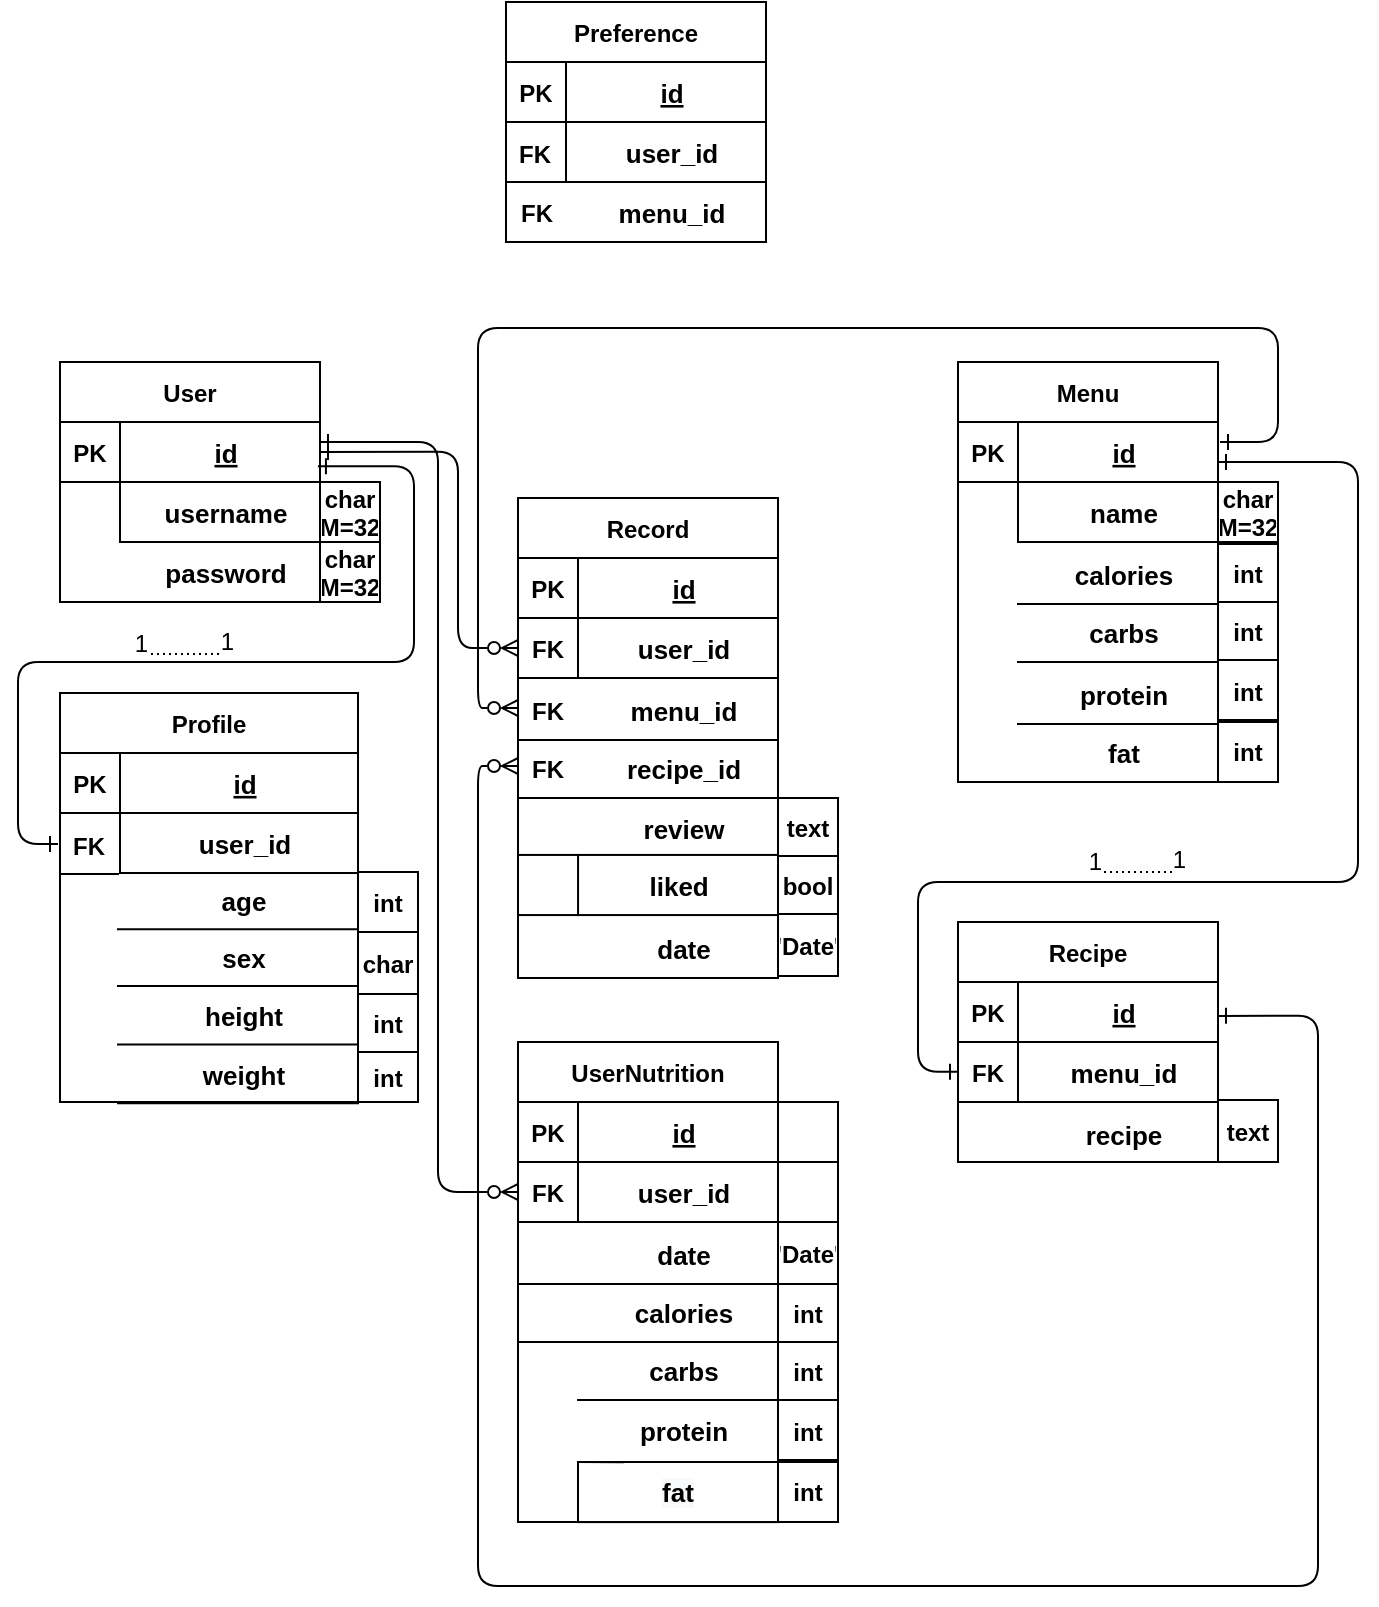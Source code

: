 <mxfile version="15.6.8" type="github">
  <diagram id="R2lEEEUBdFMjLlhIrx00" name="Page-1">
    <mxGraphModel dx="750" dy="1228" grid="1" gridSize="10" guides="1" tooltips="1" connect="1" arrows="1" fold="1" page="1" pageScale="1" pageWidth="827" pageHeight="583" math="0" shadow="0" extFonts="Permanent Marker^https://fonts.googleapis.com/css?family=Permanent+Marker">
      <root>
        <mxCell id="0" />
        <mxCell id="1" parent="0" />
        <mxCell id="eXolz-f-tqLtdmMCezY3-111" value="" style="group" parent="1" vertex="1" connectable="0">
          <mxGeometry x="510" y="29.94" width="130" height="210" as="geometry" />
        </mxCell>
        <mxCell id="eXolz-f-tqLtdmMCezY3-44" value="Menu" style="shape=table;startSize=30;container=1;collapsible=1;childLayout=tableLayout;fixedRows=1;rowLines=0;fontStyle=1;align=center;resizeLast=1;" parent="eXolz-f-tqLtdmMCezY3-111" vertex="1">
          <mxGeometry width="130" height="210" as="geometry" />
        </mxCell>
        <mxCell id="eXolz-f-tqLtdmMCezY3-45" value="" style="shape=partialRectangle;collapsible=0;dropTarget=0;pointerEvents=0;fillColor=none;points=[[0,0.5],[1,0.5]];portConstraint=eastwest;top=0;left=0;right=0;bottom=1;" parent="eXolz-f-tqLtdmMCezY3-44" vertex="1">
          <mxGeometry y="30" width="130" height="30" as="geometry" />
        </mxCell>
        <mxCell id="eXolz-f-tqLtdmMCezY3-46" value="PK" style="shape=partialRectangle;overflow=hidden;connectable=0;fillColor=none;top=0;left=0;bottom=0;right=0;fontStyle=1;" parent="eXolz-f-tqLtdmMCezY3-45" vertex="1">
          <mxGeometry width="30" height="30" as="geometry">
            <mxRectangle width="30" height="30" as="alternateBounds" />
          </mxGeometry>
        </mxCell>
        <mxCell id="eXolz-f-tqLtdmMCezY3-47" value="id" style="shape=partialRectangle;overflow=hidden;connectable=0;fillColor=none;top=0;left=0;bottom=0;right=0;align=center;spacingLeft=6;fontStyle=5;fontSize=13;" parent="eXolz-f-tqLtdmMCezY3-45" vertex="1">
          <mxGeometry x="30" width="100" height="30" as="geometry">
            <mxRectangle width="100" height="30" as="alternateBounds" />
          </mxGeometry>
        </mxCell>
        <mxCell id="eXolz-f-tqLtdmMCezY3-48" value="" style="shape=partialRectangle;collapsible=0;dropTarget=0;pointerEvents=0;fillColor=none;points=[[0,0.5],[1,0.5]];portConstraint=eastwest;top=0;left=0;right=0;bottom=0;" parent="eXolz-f-tqLtdmMCezY3-44" vertex="1">
          <mxGeometry y="60" width="130" height="30" as="geometry" />
        </mxCell>
        <mxCell id="eXolz-f-tqLtdmMCezY3-49" value="" style="shape=partialRectangle;overflow=hidden;connectable=0;fillColor=none;top=0;left=0;bottom=0;right=0;" parent="eXolz-f-tqLtdmMCezY3-48" vertex="1">
          <mxGeometry width="30" height="30" as="geometry">
            <mxRectangle width="30" height="30" as="alternateBounds" />
          </mxGeometry>
        </mxCell>
        <mxCell id="eXolz-f-tqLtdmMCezY3-50" value="name" style="shape=partialRectangle;overflow=hidden;connectable=0;fillColor=none;top=1;left=0;bottom=1;right=0;align=center;spacingLeft=6;fontStyle=1;fontSize=13;" parent="eXolz-f-tqLtdmMCezY3-48" vertex="1">
          <mxGeometry x="30" width="100" height="30" as="geometry">
            <mxRectangle width="100" height="30" as="alternateBounds" />
          </mxGeometry>
        </mxCell>
        <mxCell id="eXolz-f-tqLtdmMCezY3-51" value="" style="shape=partialRectangle;overflow=hidden;connectable=0;fillColor=none;top=0;left=0;bottom=0;right=0;" parent="eXolz-f-tqLtdmMCezY3-111" vertex="1">
          <mxGeometry y="91" width="30" height="30" as="geometry">
            <mxRectangle width="30" height="30" as="alternateBounds" />
          </mxGeometry>
        </mxCell>
        <mxCell id="eXolz-f-tqLtdmMCezY3-52" value="calories" style="shape=partialRectangle;overflow=hidden;connectable=0;fillColor=none;top=0;left=0;bottom=1;right=0;align=center;spacingLeft=6;fontStyle=1;fontSize=13;" parent="eXolz-f-tqLtdmMCezY3-111" vertex="1">
          <mxGeometry x="30" y="91" width="100" height="30" as="geometry">
            <mxRectangle width="220" height="30" as="alternateBounds" />
          </mxGeometry>
        </mxCell>
        <mxCell id="eXolz-f-tqLtdmMCezY3-53" value="" style="shape=partialRectangle;overflow=hidden;connectable=0;fillColor=none;top=0;left=0;bottom=0;right=0;" parent="eXolz-f-tqLtdmMCezY3-111" vertex="1">
          <mxGeometry y="120" width="30" height="30" as="geometry">
            <mxRectangle width="30" height="30" as="alternateBounds" />
          </mxGeometry>
        </mxCell>
        <mxCell id="eXolz-f-tqLtdmMCezY3-54" value="carbs" style="shape=partialRectangle;overflow=hidden;connectable=0;fillColor=none;top=0;left=0;bottom=1;right=0;align=center;spacingLeft=6;fontStyle=1;fontSize=13;" parent="eXolz-f-tqLtdmMCezY3-111" vertex="1">
          <mxGeometry x="30" y="120" width="100" height="30" as="geometry">
            <mxRectangle width="220" height="30" as="alternateBounds" />
          </mxGeometry>
        </mxCell>
        <mxCell id="eXolz-f-tqLtdmMCezY3-55" value="" style="shape=partialRectangle;overflow=hidden;connectable=0;fillColor=none;top=0;left=0;bottom=0;right=0;" parent="eXolz-f-tqLtdmMCezY3-111" vertex="1">
          <mxGeometry y="151" width="30" height="30" as="geometry">
            <mxRectangle width="30" height="30" as="alternateBounds" />
          </mxGeometry>
        </mxCell>
        <mxCell id="eXolz-f-tqLtdmMCezY3-56" value="protein" style="shape=partialRectangle;overflow=hidden;connectable=0;fillColor=none;top=0;left=0;bottom=1;right=0;align=center;spacingLeft=6;fontStyle=1;fontSize=13;" parent="eXolz-f-tqLtdmMCezY3-111" vertex="1">
          <mxGeometry x="30" y="151" width="100" height="30" as="geometry">
            <mxRectangle width="220" height="30" as="alternateBounds" />
          </mxGeometry>
        </mxCell>
        <mxCell id="eXolz-f-tqLtdmMCezY3-57" value="" style="shape=partialRectangle;overflow=hidden;connectable=0;fillColor=none;top=0;left=0;bottom=0;right=0;" parent="eXolz-f-tqLtdmMCezY3-111" vertex="1">
          <mxGeometry y="180" width="30" height="30" as="geometry">
            <mxRectangle width="30" height="30" as="alternateBounds" />
          </mxGeometry>
        </mxCell>
        <mxCell id="eXolz-f-tqLtdmMCezY3-58" value="fat" style="shape=partialRectangle;overflow=hidden;connectable=0;fillColor=none;top=0;left=0;bottom=1;right=0;align=center;spacingLeft=6;fontStyle=1;fontSize=13;" parent="eXolz-f-tqLtdmMCezY3-111" vertex="1">
          <mxGeometry x="30" y="180" width="100" height="30" as="geometry">
            <mxRectangle width="220" height="30" as="alternateBounds" />
          </mxGeometry>
        </mxCell>
        <mxCell id="eXolz-f-tqLtdmMCezY3-114" value="" style="group" parent="1" vertex="1" connectable="0">
          <mxGeometry x="510" y="309.94" width="130" height="121" as="geometry" />
        </mxCell>
        <mxCell id="eXolz-f-tqLtdmMCezY3-78" value="Recipe" style="shape=table;startSize=30;container=1;collapsible=1;childLayout=tableLayout;fixedRows=1;rowLines=0;fontStyle=1;align=center;resizeLast=1;" parent="eXolz-f-tqLtdmMCezY3-114" vertex="1">
          <mxGeometry width="130" height="120" as="geometry" />
        </mxCell>
        <mxCell id="eXolz-f-tqLtdmMCezY3-79" value="" style="shape=partialRectangle;collapsible=0;dropTarget=0;pointerEvents=0;fillColor=none;points=[[0,0.5],[1,0.5]];portConstraint=eastwest;top=0;left=0;right=0;bottom=1;" parent="eXolz-f-tqLtdmMCezY3-78" vertex="1">
          <mxGeometry y="30" width="130" height="30" as="geometry" />
        </mxCell>
        <mxCell id="eXolz-f-tqLtdmMCezY3-80" value="PK" style="shape=partialRectangle;overflow=hidden;connectable=0;fillColor=none;top=0;left=0;bottom=0;right=0;fontStyle=1;" parent="eXolz-f-tqLtdmMCezY3-79" vertex="1">
          <mxGeometry width="30" height="30" as="geometry">
            <mxRectangle width="30" height="30" as="alternateBounds" />
          </mxGeometry>
        </mxCell>
        <mxCell id="eXolz-f-tqLtdmMCezY3-81" value="id" style="shape=partialRectangle;overflow=hidden;connectable=0;fillColor=none;top=0;left=0;bottom=0;right=0;align=center;spacingLeft=6;fontStyle=5;fontSize=13;" parent="eXolz-f-tqLtdmMCezY3-79" vertex="1">
          <mxGeometry x="30" width="100" height="30" as="geometry">
            <mxRectangle width="100" height="30" as="alternateBounds" />
          </mxGeometry>
        </mxCell>
        <mxCell id="eXolz-f-tqLtdmMCezY3-82" value="" style="shape=partialRectangle;collapsible=0;dropTarget=0;pointerEvents=0;fillColor=none;points=[[0,0.5],[1,0.5]];portConstraint=eastwest;top=0;left=0;right=0;bottom=0;" parent="eXolz-f-tqLtdmMCezY3-78" vertex="1">
          <mxGeometry y="60" width="130" height="30" as="geometry" />
        </mxCell>
        <mxCell id="eXolz-f-tqLtdmMCezY3-83" value="" style="shape=partialRectangle;overflow=hidden;connectable=0;fillColor=none;top=0;left=0;bottom=0;right=0;" parent="eXolz-f-tqLtdmMCezY3-82" vertex="1">
          <mxGeometry width="30" height="30" as="geometry">
            <mxRectangle width="30" height="30" as="alternateBounds" />
          </mxGeometry>
        </mxCell>
        <mxCell id="eXolz-f-tqLtdmMCezY3-84" value="menu_id" style="shape=partialRectangle;overflow=hidden;connectable=0;fillColor=none;top=1;left=0;bottom=1;right=0;align=center;spacingLeft=6;fontStyle=1;fontSize=13;" parent="eXolz-f-tqLtdmMCezY3-82" vertex="1">
          <mxGeometry x="30" width="100" height="30" as="geometry">
            <mxRectangle width="100" height="30" as="alternateBounds" />
          </mxGeometry>
        </mxCell>
        <mxCell id="eXolz-f-tqLtdmMCezY3-85" value="" style="shape=partialRectangle;overflow=hidden;connectable=0;fillColor=none;top=0;left=0;bottom=0;right=0;" parent="eXolz-f-tqLtdmMCezY3-114" vertex="1">
          <mxGeometry y="91" width="30" height="30" as="geometry">
            <mxRectangle width="30" height="30" as="alternateBounds" />
          </mxGeometry>
        </mxCell>
        <mxCell id="eXolz-f-tqLtdmMCezY3-86" value="recipe" style="shape=partialRectangle;overflow=hidden;connectable=0;fillColor=none;top=0;left=0;bottom=0;right=0;align=center;spacingLeft=6;fontStyle=1;fontSize=13;" parent="eXolz-f-tqLtdmMCezY3-114" vertex="1">
          <mxGeometry x="30" y="91" width="100" height="30" as="geometry">
            <mxRectangle width="220" height="30" as="alternateBounds" />
          </mxGeometry>
        </mxCell>
        <mxCell id="eXolz-f-tqLtdmMCezY3-94" value="FK" style="shape=partialRectangle;overflow=hidden;connectable=0;fillColor=none;top=0;left=0;bottom=1;right=0;fontStyle=1;" parent="eXolz-f-tqLtdmMCezY3-114" vertex="1">
          <mxGeometry y="60" width="30" height="30" as="geometry">
            <mxRectangle width="30" height="30" as="alternateBounds" />
          </mxGeometry>
        </mxCell>
        <mxCell id="pg6HYWG1b-laLnxa9u-H-16" value="" style="edgeStyle=orthogonalEdgeStyle;endArrow=ERzeroToMany;startArrow=ERone;endFill=0;startFill=0;exitX=1;exitY=0.5;exitDx=0;exitDy=0;strokeColor=default;labelBackgroundColor=default;fontColor=default;" parent="1" source="C-vyLk0tnHw3VtMMgP7b-24" target="eXolz-f-tqLtdmMCezY3-99" edge="1">
          <mxGeometry width="100" height="100" relative="1" as="geometry">
            <mxPoint x="240" y="-120.06" as="sourcePoint" />
            <mxPoint x="390" y="104.94" as="targetPoint" />
            <Array as="points">
              <mxPoint x="260" y="75" />
              <mxPoint x="260" y="173" />
            </Array>
          </mxGeometry>
        </mxCell>
        <mxCell id="pg6HYWG1b-laLnxa9u-H-18" value="" style="edgeStyle=orthogonalEdgeStyle;endArrow=ERone;startArrow=ERone;endFill=0;startFill=0;exitX=0.992;exitY=0.74;exitDx=0;exitDy=0;exitPerimeter=0;strokeColor=default;labelBackgroundColor=default;fontColor=default;" parent="1" source="C-vyLk0tnHw3VtMMgP7b-24" edge="1">
          <mxGeometry width="100" height="100" relative="1" as="geometry">
            <mxPoint x="160" y="-20.06" as="sourcePoint" />
            <mxPoint x="60" y="271" as="targetPoint" />
            <Array as="points">
              <mxPoint x="238" y="82" />
              <mxPoint x="238" y="180" />
              <mxPoint x="40" y="180" />
              <mxPoint x="40" y="271" />
            </Array>
          </mxGeometry>
        </mxCell>
        <mxCell id="pg6HYWG1b-laLnxa9u-H-21" value="" style="group" parent="1" vertex="1" connectable="0">
          <mxGeometry x="61" y="29.94" width="130" height="120" as="geometry" />
        </mxCell>
        <mxCell id="C-vyLk0tnHw3VtMMgP7b-23" value="User" style="shape=table;startSize=30;container=1;collapsible=1;childLayout=tableLayout;fixedRows=1;rowLines=0;fontStyle=1;align=center;resizeLast=1;" parent="pg6HYWG1b-laLnxa9u-H-21" vertex="1">
          <mxGeometry width="130" height="120" as="geometry" />
        </mxCell>
        <mxCell id="C-vyLk0tnHw3VtMMgP7b-24" value="" style="shape=partialRectangle;collapsible=0;dropTarget=0;pointerEvents=0;fillColor=none;points=[[0,0.5],[1,0.5]];portConstraint=eastwest;top=0;left=0;right=0;bottom=1;" parent="C-vyLk0tnHw3VtMMgP7b-23" vertex="1">
          <mxGeometry y="30" width="130" height="30" as="geometry" />
        </mxCell>
        <mxCell id="C-vyLk0tnHw3VtMMgP7b-25" value="PK" style="shape=partialRectangle;overflow=hidden;connectable=0;fillColor=none;top=0;left=0;bottom=0;right=0;fontStyle=1;" parent="C-vyLk0tnHw3VtMMgP7b-24" vertex="1">
          <mxGeometry width="30" height="30" as="geometry">
            <mxRectangle width="30" height="30" as="alternateBounds" />
          </mxGeometry>
        </mxCell>
        <mxCell id="C-vyLk0tnHw3VtMMgP7b-26" value="id" style="shape=partialRectangle;overflow=hidden;connectable=0;fillColor=none;top=0;left=0;bottom=0;right=0;align=center;spacingLeft=6;fontStyle=5;fontSize=13;" parent="C-vyLk0tnHw3VtMMgP7b-24" vertex="1">
          <mxGeometry x="30" width="100" height="30" as="geometry">
            <mxRectangle width="100" height="30" as="alternateBounds" />
          </mxGeometry>
        </mxCell>
        <mxCell id="C-vyLk0tnHw3VtMMgP7b-27" value="" style="shape=partialRectangle;collapsible=0;dropTarget=0;pointerEvents=0;fillColor=none;points=[[0,0.5],[1,0.5]];portConstraint=eastwest;top=0;left=0;right=0;bottom=0;" parent="C-vyLk0tnHw3VtMMgP7b-23" vertex="1">
          <mxGeometry y="60" width="130" height="30" as="geometry" />
        </mxCell>
        <mxCell id="C-vyLk0tnHw3VtMMgP7b-28" value="" style="shape=partialRectangle;overflow=hidden;connectable=0;fillColor=none;top=0;left=0;bottom=0;right=0;" parent="C-vyLk0tnHw3VtMMgP7b-27" vertex="1">
          <mxGeometry width="30" height="30" as="geometry">
            <mxRectangle width="30" height="30" as="alternateBounds" />
          </mxGeometry>
        </mxCell>
        <mxCell id="C-vyLk0tnHw3VtMMgP7b-29" value="username" style="shape=partialRectangle;overflow=hidden;connectable=0;fillColor=none;top=1;left=0;bottom=1;right=0;align=center;spacingLeft=6;fontStyle=1;fontSize=13;" parent="C-vyLk0tnHw3VtMMgP7b-27" vertex="1">
          <mxGeometry x="30" width="100" height="30" as="geometry">
            <mxRectangle width="100" height="30" as="alternateBounds" />
          </mxGeometry>
        </mxCell>
        <mxCell id="eXolz-f-tqLtdmMCezY3-33" value="password" style="shape=partialRectangle;overflow=hidden;connectable=0;fillColor=none;top=0;left=0;bottom=1;right=0;align=center;spacingLeft=6;fontStyle=1;fontSize=13;" parent="pg6HYWG1b-laLnxa9u-H-21" vertex="1">
          <mxGeometry x="30" y="90" width="100" height="30" as="geometry">
            <mxRectangle width="220" height="30" as="alternateBounds" />
          </mxGeometry>
        </mxCell>
        <mxCell id="pg6HYWG1b-laLnxa9u-H-31" value="" style="edgeStyle=orthogonalEdgeStyle;endArrow=ERone;startArrow=ERone;endFill=0;startFill=0;strokeColor=default;labelBackgroundColor=default;fontColor=default;" parent="1" source="eXolz-f-tqLtdmMCezY3-82" edge="1">
          <mxGeometry width="100" height="100" relative="1" as="geometry">
            <mxPoint x="199.96" y="84.94" as="sourcePoint" />
            <mxPoint x="640" y="80" as="targetPoint" />
            <Array as="points">
              <mxPoint x="490" y="385" />
              <mxPoint x="490" y="290" />
              <mxPoint x="710" y="290" />
              <mxPoint x="710" y="80" />
            </Array>
          </mxGeometry>
        </mxCell>
        <mxCell id="pg6HYWG1b-laLnxa9u-H-32" value="" style="edgeStyle=orthogonalEdgeStyle;endArrow=ERzeroToMany;startArrow=ERone;endFill=0;startFill=0;strokeColor=default;labelBackgroundColor=default;fontColor=default;" parent="1" edge="1">
          <mxGeometry width="100" height="100" relative="1" as="geometry">
            <mxPoint x="641" y="70" as="sourcePoint" />
            <mxPoint x="290" y="203" as="targetPoint" />
            <Array as="points">
              <mxPoint x="670" y="70" />
              <mxPoint x="670" y="13" />
              <mxPoint x="270" y="13" />
              <mxPoint x="270" y="203" />
            </Array>
          </mxGeometry>
        </mxCell>
        <mxCell id="pg6HYWG1b-laLnxa9u-H-33" value="" style="edgeStyle=orthogonalEdgeStyle;endArrow=ERzeroToMany;startArrow=ERone;endFill=0;startFill=0;exitX=1;exitY=0.5;exitDx=0;exitDy=0;strokeColor=default;labelBackgroundColor=default;fontColor=default;" parent="1" edge="1">
          <mxGeometry width="100" height="100" relative="1" as="geometry">
            <mxPoint x="640" y="356.94" as="sourcePoint" />
            <mxPoint x="290" y="232" as="targetPoint" />
            <Array as="points">
              <mxPoint x="690" y="357" />
              <mxPoint x="690" y="642" />
              <mxPoint x="270" y="642" />
              <mxPoint x="270" y="232" />
            </Array>
          </mxGeometry>
        </mxCell>
        <mxCell id="VAwe8sQhlcSzIPdgGldn-16" value="&lt;span style=&quot;font-family: &amp;quot;helvetica&amp;quot; ; font-size: 13px ; font-style: normal ; font-weight: 700 ; letter-spacing: normal ; text-indent: 0px ; text-transform: none ; word-spacing: 0px ; background-color: rgb(248 , 249 , 250) ; display: inline ; float: none&quot;&gt;fat&lt;/span&gt;" style="rounded=0;whiteSpace=wrap;html=1;fillColor=none;strokeColor=default;fontColor=default;align=center;" parent="1" vertex="1">
          <mxGeometry x="320" y="580" width="100" height="30.06" as="geometry" />
        </mxCell>
        <mxCell id="VAwe8sQhlcSzIPdgGldn-17" value="" style="endArrow=none;html=1;rounded=0;exitX=0.231;exitY=0.006;exitDx=0;exitDy=0;exitPerimeter=0;" parent="1" source="VAwe8sQhlcSzIPdgGldn-16" edge="1">
          <mxGeometry width="50" height="50" relative="1" as="geometry">
            <mxPoint x="322" y="530" as="sourcePoint" />
            <mxPoint x="320" y="580" as="targetPoint" />
          </mxGeometry>
        </mxCell>
        <mxCell id="VAwe8sQhlcSzIPdgGldn-18" value="" style="edgeStyle=orthogonalEdgeStyle;endArrow=ERzeroToMany;startArrow=ERone;endFill=0;startFill=0;strokeColor=default;labelBackgroundColor=default;fontColor=default;" parent="1" source="C-vyLk0tnHw3VtMMgP7b-24" target="VAwe8sQhlcSzIPdgGldn-6" edge="1">
          <mxGeometry width="100" height="100" relative="1" as="geometry">
            <mxPoint x="191.0" y="60.0" as="sourcePoint" />
            <mxPoint x="290" y="210.001" as="targetPoint" />
            <Array as="points">
              <mxPoint x="250" y="70" />
              <mxPoint x="250" y="445" />
            </Array>
          </mxGeometry>
        </mxCell>
        <mxCell id="VAwe8sQhlcSzIPdgGldn-19" value="&lt;b&gt;&lt;font style=&quot;font-size: 14px&quot;&gt;&amp;nbsp; &amp;nbsp; &amp;nbsp; &amp;nbsp; &lt;/font&gt;&lt;font style=&quot;font-size: 13px&quot;&gt;liked&lt;/font&gt;&lt;/b&gt;" style="rounded=0;whiteSpace=wrap;html=1;fillColor=none;strokeColor=default;fontColor=default;" parent="1" vertex="1">
          <mxGeometry x="290" y="276.47" width="130" height="30.06" as="geometry" />
        </mxCell>
        <mxCell id="VAwe8sQhlcSzIPdgGldn-20" value="" style="endArrow=none;html=1;rounded=0;exitX=0.231;exitY=0.997;exitDx=0;exitDy=0;exitPerimeter=0;entryX=0.231;entryY=0;entryDx=0;entryDy=0;entryPerimeter=0;" parent="1" source="VAwe8sQhlcSzIPdgGldn-19" target="VAwe8sQhlcSzIPdgGldn-19" edge="1">
          <mxGeometry width="50" height="50" relative="1" as="geometry">
            <mxPoint x="360" y="350" as="sourcePoint" />
            <mxPoint x="319" y="330" as="targetPoint" />
          </mxGeometry>
        </mxCell>
        <mxCell id="eXolz-f-tqLtdmMCezY3-95" value="Record" style="shape=table;startSize=30;container=1;collapsible=1;childLayout=tableLayout;fixedRows=1;rowLines=0;fontStyle=1;align=center;resizeLast=1;fillColor=default;strokeColor=default;fontColor=default;" parent="1" vertex="1">
          <mxGeometry x="290" y="98" width="130" height="240" as="geometry" />
        </mxCell>
        <mxCell id="eXolz-f-tqLtdmMCezY3-96" value="" style="shape=partialRectangle;collapsible=0;dropTarget=0;pointerEvents=0;fillColor=none;points=[[0,0.5],[1,0.5]];portConstraint=eastwest;top=0;left=0;right=0;bottom=1;" parent="eXolz-f-tqLtdmMCezY3-95" vertex="1">
          <mxGeometry y="30" width="130" height="30" as="geometry" />
        </mxCell>
        <mxCell id="eXolz-f-tqLtdmMCezY3-97" value="PK" style="shape=partialRectangle;overflow=hidden;connectable=0;fillColor=none;top=0;left=0;bottom=0;right=0;fontStyle=1;" parent="eXolz-f-tqLtdmMCezY3-96" vertex="1">
          <mxGeometry width="30" height="30" as="geometry">
            <mxRectangle width="30" height="30" as="alternateBounds" />
          </mxGeometry>
        </mxCell>
        <mxCell id="eXolz-f-tqLtdmMCezY3-98" value="id" style="shape=partialRectangle;overflow=hidden;connectable=0;fillColor=none;top=0;left=0;bottom=0;right=0;align=center;spacingLeft=6;fontStyle=5;fontSize=13;" parent="eXolz-f-tqLtdmMCezY3-96" vertex="1">
          <mxGeometry x="30" width="100" height="30" as="geometry">
            <mxRectangle width="100" height="30" as="alternateBounds" />
          </mxGeometry>
        </mxCell>
        <mxCell id="eXolz-f-tqLtdmMCezY3-99" value="" style="shape=partialRectangle;collapsible=0;dropTarget=0;pointerEvents=0;fillColor=none;points=[[0,0.5],[1,0.5]];portConstraint=eastwest;top=0;left=0;right=0;bottom=0;" parent="eXolz-f-tqLtdmMCezY3-95" vertex="1">
          <mxGeometry y="60" width="130" height="30" as="geometry" />
        </mxCell>
        <mxCell id="eXolz-f-tqLtdmMCezY3-100" value="" style="shape=partialRectangle;overflow=hidden;connectable=0;fillColor=none;top=0;left=0;bottom=0;right=0;" parent="eXolz-f-tqLtdmMCezY3-99" vertex="1">
          <mxGeometry width="30" height="30" as="geometry">
            <mxRectangle width="30" height="30" as="alternateBounds" />
          </mxGeometry>
        </mxCell>
        <mxCell id="eXolz-f-tqLtdmMCezY3-101" value="user_id" style="shape=partialRectangle;overflow=hidden;connectable=0;fillColor=none;top=1;left=0;bottom=1;right=0;align=center;spacingLeft=6;fontStyle=1;fontSize=13;" parent="eXolz-f-tqLtdmMCezY3-99" vertex="1">
          <mxGeometry x="30" width="100" height="30" as="geometry">
            <mxRectangle width="100" height="30" as="alternateBounds" />
          </mxGeometry>
        </mxCell>
        <mxCell id="eXolz-f-tqLtdmMCezY3-102" value="FK" style="shape=partialRectangle;overflow=hidden;connectable=0;fillColor=none;top=0;left=0;bottom=1;right=0;fontStyle=1" parent="1" vertex="1">
          <mxGeometry x="290" y="189" width="30" height="30" as="geometry">
            <mxRectangle width="30" height="30" as="alternateBounds" />
          </mxGeometry>
        </mxCell>
        <mxCell id="eXolz-f-tqLtdmMCezY3-103" value="menu_id" style="shape=partialRectangle;overflow=hidden;connectable=0;fillColor=none;top=0;left=0;bottom=1;right=0;align=center;spacingLeft=6;fontStyle=1;fontSize=13;" parent="1" vertex="1">
          <mxGeometry x="320" y="189" width="100" height="30" as="geometry">
            <mxRectangle width="220" height="30" as="alternateBounds" />
          </mxGeometry>
        </mxCell>
        <mxCell id="eXolz-f-tqLtdmMCezY3-106" value="FK" style="shape=partialRectangle;overflow=hidden;connectable=0;fillColor=none;top=0;left=0;bottom=1;right=0;fontStyle=1;" parent="1" vertex="1">
          <mxGeometry x="290" y="158" width="30" height="30" as="geometry">
            <mxRectangle width="30" height="30" as="alternateBounds" />
          </mxGeometry>
        </mxCell>
        <mxCell id="eXolz-f-tqLtdmMCezY3-107" value="FK" style="shape=partialRectangle;overflow=hidden;connectable=0;fillColor=none;top=0;left=0;bottom=1;right=0;fontStyle=1" parent="1" vertex="1">
          <mxGeometry x="290" y="218" width="30" height="30" as="geometry">
            <mxRectangle width="30" height="30" as="alternateBounds" />
          </mxGeometry>
        </mxCell>
        <mxCell id="eXolz-f-tqLtdmMCezY3-108" value="recipe_id" style="shape=partialRectangle;overflow=hidden;connectable=0;fillColor=none;top=0;left=0;bottom=1;right=0;align=center;spacingLeft=6;fontStyle=1;fontSize=13;" parent="1" vertex="1">
          <mxGeometry x="320" y="218" width="100" height="30" as="geometry">
            <mxRectangle width="220" height="30" as="alternateBounds" />
          </mxGeometry>
        </mxCell>
        <mxCell id="eXolz-f-tqLtdmMCezY3-109" value="" style="shape=partialRectangle;overflow=hidden;connectable=0;fillColor=none;top=0;left=0;bottom=0;right=0;" parent="1" vertex="1">
          <mxGeometry x="290" y="248" width="30" height="30" as="geometry">
            <mxRectangle width="30" height="30" as="alternateBounds" />
          </mxGeometry>
        </mxCell>
        <mxCell id="eXolz-f-tqLtdmMCezY3-110" value="review" style="shape=partialRectangle;overflow=hidden;connectable=0;fillColor=none;top=0;left=0;bottom=0;right=0;align=center;spacingLeft=6;fontStyle=1;fontSize=13;" parent="1" vertex="1">
          <mxGeometry x="320" y="248" width="100" height="30" as="geometry">
            <mxRectangle width="220" height="30" as="alternateBounds" />
          </mxGeometry>
        </mxCell>
        <mxCell id="cXHVGrsgtbEFBU25RFcM-2" value="date" style="shape=partialRectangle;overflow=hidden;connectable=0;fillColor=none;top=0;left=0;bottom=1;right=0;align=center;spacingLeft=6;fontStyle=1;fontSize=13;strokeColor=default;fontColor=default;" parent="1" vertex="1">
          <mxGeometry x="320" y="307.94" width="100" height="30" as="geometry">
            <mxRectangle width="220" height="30" as="alternateBounds" />
          </mxGeometry>
        </mxCell>
        <mxCell id="VAwe8sQhlcSzIPdgGldn-2" value="UserNutrition" style="shape=table;startSize=30;container=1;collapsible=1;childLayout=tableLayout;fixedRows=1;rowLines=0;fontStyle=1;align=center;resizeLast=1;" parent="1" vertex="1">
          <mxGeometry x="290" y="370" width="130" height="240" as="geometry" />
        </mxCell>
        <mxCell id="VAwe8sQhlcSzIPdgGldn-3" value="" style="shape=partialRectangle;collapsible=0;dropTarget=0;pointerEvents=0;fillColor=none;points=[[0,0.5],[1,0.5]];portConstraint=eastwest;top=0;left=0;right=0;bottom=1;" parent="VAwe8sQhlcSzIPdgGldn-2" vertex="1">
          <mxGeometry y="30" width="130" height="30" as="geometry" />
        </mxCell>
        <mxCell id="VAwe8sQhlcSzIPdgGldn-4" value="PK" style="shape=partialRectangle;overflow=hidden;connectable=0;fillColor=none;top=0;left=0;bottom=0;right=0;fontStyle=1;" parent="VAwe8sQhlcSzIPdgGldn-3" vertex="1">
          <mxGeometry width="30" height="30" as="geometry">
            <mxRectangle width="30" height="30" as="alternateBounds" />
          </mxGeometry>
        </mxCell>
        <mxCell id="VAwe8sQhlcSzIPdgGldn-5" value="id" style="shape=partialRectangle;overflow=hidden;connectable=0;fillColor=none;top=0;left=0;bottom=0;right=0;align=center;spacingLeft=6;fontStyle=5;fontSize=13;" parent="VAwe8sQhlcSzIPdgGldn-3" vertex="1">
          <mxGeometry x="30" width="100" height="30" as="geometry">
            <mxRectangle width="100" height="30" as="alternateBounds" />
          </mxGeometry>
        </mxCell>
        <mxCell id="VAwe8sQhlcSzIPdgGldn-6" value="" style="shape=partialRectangle;collapsible=0;dropTarget=0;pointerEvents=0;fillColor=none;points=[[0,0.5],[1,0.5]];portConstraint=eastwest;top=0;left=0;right=0;bottom=0;" parent="VAwe8sQhlcSzIPdgGldn-2" vertex="1">
          <mxGeometry y="60" width="130" height="30" as="geometry" />
        </mxCell>
        <mxCell id="VAwe8sQhlcSzIPdgGldn-7" value="" style="shape=partialRectangle;overflow=hidden;connectable=0;fillColor=none;top=0;left=0;bottom=0;right=0;" parent="VAwe8sQhlcSzIPdgGldn-6" vertex="1">
          <mxGeometry width="30" height="30" as="geometry">
            <mxRectangle width="30" height="30" as="alternateBounds" />
          </mxGeometry>
        </mxCell>
        <mxCell id="VAwe8sQhlcSzIPdgGldn-8" value="user_id" style="shape=partialRectangle;overflow=hidden;connectable=0;fillColor=none;top=1;left=0;bottom=1;right=0;align=center;spacingLeft=6;fontStyle=1;fontSize=13;" parent="VAwe8sQhlcSzIPdgGldn-6" vertex="1">
          <mxGeometry x="30" width="100" height="30" as="geometry">
            <mxRectangle width="100" height="30" as="alternateBounds" />
          </mxGeometry>
        </mxCell>
        <mxCell id="VAwe8sQhlcSzIPdgGldn-9" value="" style="shape=partialRectangle;overflow=hidden;connectable=0;fillColor=none;top=0;left=0;bottom=1;right=0;fontStyle=1" parent="1" vertex="1">
          <mxGeometry x="290" y="461" width="30" height="30" as="geometry">
            <mxRectangle width="30" height="30" as="alternateBounds" />
          </mxGeometry>
        </mxCell>
        <mxCell id="VAwe8sQhlcSzIPdgGldn-10" value="calories" style="shape=partialRectangle;overflow=hidden;connectable=0;fillColor=none;top=0;left=0;bottom=1;right=0;align=center;spacingLeft=6;fontStyle=1;fontSize=13;strokeColor=default;fontColor=default;" parent="1" vertex="1">
          <mxGeometry x="320" y="490" width="100" height="30" as="geometry">
            <mxRectangle width="220" height="30" as="alternateBounds" />
          </mxGeometry>
        </mxCell>
        <mxCell id="VAwe8sQhlcSzIPdgGldn-11" value="FK" style="shape=partialRectangle;overflow=hidden;connectable=0;fillColor=none;top=0;left=0;bottom=1;right=0;fontStyle=1;" parent="1" vertex="1">
          <mxGeometry x="290" y="430" width="30" height="30" as="geometry">
            <mxRectangle width="30" height="30" as="alternateBounds" />
          </mxGeometry>
        </mxCell>
        <mxCell id="VAwe8sQhlcSzIPdgGldn-12" value="" style="shape=partialRectangle;overflow=hidden;connectable=0;fillColor=none;top=0;left=0;bottom=1;right=0;fontStyle=1;strokeColor=default;fontColor=default;" parent="1" vertex="1">
          <mxGeometry x="290" y="490" width="30" height="30" as="geometry">
            <mxRectangle width="30" height="30" as="alternateBounds" />
          </mxGeometry>
        </mxCell>
        <mxCell id="VAwe8sQhlcSzIPdgGldn-13" value="carbs" style="shape=partialRectangle;overflow=hidden;connectable=0;fillColor=none;top=0;left=0;bottom=1;right=0;align=center;spacingLeft=6;fontStyle=1;fontSize=13;strokeColor=default;fontColor=default;" parent="1" vertex="1">
          <mxGeometry x="320" y="519" width="100" height="30" as="geometry">
            <mxRectangle width="220" height="30" as="alternateBounds" />
          </mxGeometry>
        </mxCell>
        <mxCell id="VAwe8sQhlcSzIPdgGldn-14" value="" style="shape=partialRectangle;overflow=hidden;connectable=0;fillColor=none;top=0;left=0;bottom=0;right=0;" parent="1" vertex="1">
          <mxGeometry x="290" y="520" width="30" height="30" as="geometry">
            <mxRectangle width="30" height="30" as="alternateBounds" />
          </mxGeometry>
        </mxCell>
        <mxCell id="VAwe8sQhlcSzIPdgGldn-15" value="protein" style="shape=partialRectangle;overflow=hidden;connectable=0;fillColor=none;top=0;left=0;bottom=0;right=0;align=center;spacingLeft=6;fontStyle=1;fontSize=13;strokeColor=default;fontColor=default;" parent="1" vertex="1">
          <mxGeometry x="320" y="549" width="100" height="30" as="geometry">
            <mxRectangle width="220" height="30" as="alternateBounds" />
          </mxGeometry>
        </mxCell>
        <mxCell id="pg6HYWG1b-laLnxa9u-H-19" value="weight" style="shape=partialRectangle;overflow=hidden;connectable=0;fillColor=none;top=0;left=0;bottom=1;right=0;align=center;spacingLeft=6;fontStyle=1;fontSize=13;strokeColor=default;fontColor=default;" parent="1" vertex="1">
          <mxGeometry x="90" y="371.32" width="120" height="29.31" as="geometry">
            <mxRectangle width="220" height="30" as="alternateBounds" />
          </mxGeometry>
        </mxCell>
        <mxCell id="pg6HYWG1b-laLnxa9u-H-2" value="Profile" style="shape=table;startSize=30;container=1;collapsible=1;childLayout=tableLayout;fixedRows=1;rowLines=0;fontStyle=1;align=center;resizeLast=1;fillColor=default;strokeColor=default;fontColor=default;" parent="1" vertex="1">
          <mxGeometry x="61" y="195.44" width="149" height="204.56" as="geometry" />
        </mxCell>
        <mxCell id="pg6HYWG1b-laLnxa9u-H-3" value="" style="shape=partialRectangle;collapsible=0;dropTarget=0;pointerEvents=0;fillColor=none;points=[[0,0.5],[1,0.5]];portConstraint=eastwest;top=0;left=0;right=0;bottom=1;" parent="pg6HYWG1b-laLnxa9u-H-2" vertex="1">
          <mxGeometry y="30" width="149" height="30" as="geometry" />
        </mxCell>
        <mxCell id="pg6HYWG1b-laLnxa9u-H-4" value="PK" style="shape=partialRectangle;overflow=hidden;connectable=0;fillColor=none;top=0;left=0;bottom=0;right=0;fontStyle=1;" parent="pg6HYWG1b-laLnxa9u-H-3" vertex="1">
          <mxGeometry width="30" height="30" as="geometry">
            <mxRectangle width="30" height="30" as="alternateBounds" />
          </mxGeometry>
        </mxCell>
        <mxCell id="pg6HYWG1b-laLnxa9u-H-5" value="id" style="shape=partialRectangle;overflow=hidden;connectable=0;fillColor=none;top=0;left=0;bottom=0;right=0;align=center;spacingLeft=6;fontStyle=5;fontSize=13;" parent="pg6HYWG1b-laLnxa9u-H-3" vertex="1">
          <mxGeometry x="30" width="119" height="30" as="geometry">
            <mxRectangle width="119" height="30" as="alternateBounds" />
          </mxGeometry>
        </mxCell>
        <mxCell id="pg6HYWG1b-laLnxa9u-H-6" value="" style="shape=partialRectangle;collapsible=0;dropTarget=0;pointerEvents=0;fillColor=none;points=[[0,0.5],[1,0.5]];portConstraint=eastwest;top=0;left=0;right=0;bottom=0;strokeColor=default;fontColor=default;" parent="pg6HYWG1b-laLnxa9u-H-2" vertex="1">
          <mxGeometry y="60" width="149" height="30" as="geometry" />
        </mxCell>
        <mxCell id="pg6HYWG1b-laLnxa9u-H-7" value="" style="shape=partialRectangle;overflow=hidden;connectable=0;fillColor=none;top=0;left=0;bottom=0;right=0;" parent="pg6HYWG1b-laLnxa9u-H-6" vertex="1">
          <mxGeometry width="30" height="30" as="geometry">
            <mxRectangle width="30" height="30" as="alternateBounds" />
          </mxGeometry>
        </mxCell>
        <mxCell id="pg6HYWG1b-laLnxa9u-H-8" value="user_id" style="shape=partialRectangle;overflow=hidden;connectable=0;fillColor=none;top=1;left=0;bottom=1;right=0;align=center;spacingLeft=6;fontStyle=1;fontSize=13;strokeColor=default;fontColor=default;" parent="pg6HYWG1b-laLnxa9u-H-6" vertex="1">
          <mxGeometry x="30" width="119" height="30" as="geometry">
            <mxRectangle width="119" height="30" as="alternateBounds" />
          </mxGeometry>
        </mxCell>
        <mxCell id="pg6HYWG1b-laLnxa9u-H-10" value="age" style="shape=partialRectangle;overflow=hidden;connectable=0;fillColor=none;top=0;left=0;bottom=1;right=0;align=center;spacingLeft=6;fontStyle=1;fontSize=13;strokeColor=default;fontColor=default;" parent="1" vertex="1">
          <mxGeometry x="90" y="284.35" width="120" height="29.31" as="geometry">
            <mxRectangle width="220" height="30" as="alternateBounds" />
          </mxGeometry>
        </mxCell>
        <mxCell id="pg6HYWG1b-laLnxa9u-H-11" value="FK" style="shape=partialRectangle;overflow=hidden;connectable=0;fillColor=none;top=0;left=0;bottom=1;right=0;fontStyle=1;strokeColor=default;fontColor=default;" parent="1" vertex="1">
          <mxGeometry x="61" y="257" width="29" height="29" as="geometry">
            <mxRectangle width="30" height="30" as="alternateBounds" />
          </mxGeometry>
        </mxCell>
        <mxCell id="pg6HYWG1b-laLnxa9u-H-13" value="sex" style="shape=partialRectangle;overflow=hidden;connectable=0;fillColor=none;top=0;left=0;bottom=1;right=0;align=center;spacingLeft=6;fontStyle=1;fontSize=13;strokeColor=default;fontColor=default;" parent="1" vertex="1">
          <mxGeometry x="90" y="312.69" width="120" height="29.31" as="geometry">
            <mxRectangle width="220" height="30" as="alternateBounds" />
          </mxGeometry>
        </mxCell>
        <mxCell id="pg6HYWG1b-laLnxa9u-H-14" value="" style="shape=partialRectangle;overflow=hidden;connectable=0;fillColor=none;top=0;left=0;bottom=0;right=0;" parent="1" vertex="1">
          <mxGeometry x="61" y="342.002" width="34.385" height="29.312" as="geometry">
            <mxRectangle width="30" height="30" as="alternateBounds" />
          </mxGeometry>
        </mxCell>
        <mxCell id="pg6HYWG1b-laLnxa9u-H-15" value="height" style="shape=partialRectangle;overflow=hidden;connectable=0;fillColor=none;top=0;left=0;bottom=1;right=0;align=center;spacingLeft=6;fontStyle=1;fontSize=13;strokeColor=default;fontColor=default;" parent="1" vertex="1">
          <mxGeometry x="90" y="342" width="120" height="29.31" as="geometry">
            <mxRectangle width="220" height="30" as="alternateBounds" />
          </mxGeometry>
        </mxCell>
        <mxCell id="cXHVGrsgtbEFBU25RFcM-27" value="" style="group;fontColor=default;" parent="1" vertex="1" connectable="0">
          <mxGeometry x="580" y="285" width="44.998" height="2.0" as="geometry" />
        </mxCell>
        <mxCell id="cXHVGrsgtbEFBU25RFcM-22" value="" style="endArrow=none;html=1;rounded=0;dashed=1;dashPattern=1 2;labelBackgroundColor=default;fontColor=default;strokeColor=default;" parent="cXHVGrsgtbEFBU25RFcM-27" edge="1">
          <mxGeometry relative="1" as="geometry">
            <mxPoint as="sourcePoint" />
            <mxPoint x="40" as="targetPoint" />
          </mxGeometry>
        </mxCell>
        <mxCell id="cXHVGrsgtbEFBU25RFcM-23" value="1" style="resizable=0;html=1;align=right;verticalAlign=bottom;fontColor=default;strokeColor=default;fillColor=default;labelBackgroundColor=default;" parent="cXHVGrsgtbEFBU25RFcM-22" connectable="0" vertex="1">
          <mxGeometry x="1" relative="1" as="geometry">
            <mxPoint x="-38" y="3" as="offset" />
          </mxGeometry>
        </mxCell>
        <mxCell id="cXHVGrsgtbEFBU25RFcM-26" value="1" style="resizable=0;html=1;align=right;verticalAlign=bottom;fontColor=default;strokeColor=default;fillColor=default;labelBackgroundColor=default;" parent="cXHVGrsgtbEFBU25RFcM-27" connectable="0" vertex="1">
          <mxGeometry x="39.998" y="-7.0" as="geometry">
            <mxPoint x="5" y="9" as="offset" />
          </mxGeometry>
        </mxCell>
        <mxCell id="cXHVGrsgtbEFBU25RFcM-28" value="" style="group;fontColor=default;" parent="1" vertex="1" connectable="0">
          <mxGeometry x="103.5" y="176" width="44.998" height="2.0" as="geometry" />
        </mxCell>
        <mxCell id="cXHVGrsgtbEFBU25RFcM-29" value="" style="endArrow=none;html=1;rounded=0;dashed=1;dashPattern=1 2;labelBackgroundColor=default;fontColor=default;strokeColor=default;" parent="cXHVGrsgtbEFBU25RFcM-28" edge="1">
          <mxGeometry relative="1" as="geometry">
            <mxPoint as="sourcePoint" />
            <mxPoint x="40" as="targetPoint" />
          </mxGeometry>
        </mxCell>
        <mxCell id="cXHVGrsgtbEFBU25RFcM-30" value="1" style="resizable=0;html=1;align=right;verticalAlign=bottom;fontColor=default;strokeColor=default;fillColor=default;labelBackgroundColor=default;" parent="cXHVGrsgtbEFBU25RFcM-29" connectable="0" vertex="1">
          <mxGeometry x="1" relative="1" as="geometry">
            <mxPoint x="-38" y="3" as="offset" />
          </mxGeometry>
        </mxCell>
        <mxCell id="cXHVGrsgtbEFBU25RFcM-31" value="1" style="resizable=0;html=1;align=right;verticalAlign=bottom;fontColor=default;strokeColor=default;fillColor=default;labelBackgroundColor=default;" parent="cXHVGrsgtbEFBU25RFcM-28" connectable="0" vertex="1">
          <mxGeometry x="39.998" y="-7.0" as="geometry">
            <mxPoint x="5" y="9" as="offset" />
          </mxGeometry>
        </mxCell>
        <mxCell id="cXHVGrsgtbEFBU25RFcM-32" value="date" style="shape=partialRectangle;overflow=hidden;connectable=0;fillColor=none;top=0;left=0;bottom=1;right=0;align=center;spacingLeft=6;fontStyle=1;fontSize=13;strokeColor=default;fontColor=default;" parent="1" vertex="1">
          <mxGeometry x="320" y="461" width="100" height="30" as="geometry">
            <mxRectangle width="220" height="30" as="alternateBounds" />
          </mxGeometry>
        </mxCell>
        <mxCell id="dUuwYZKE5EoLuHukErY7-12" value="" style="shape=partialRectangle;overflow=hidden;connectable=0;fillColor=none;top=1;left=0;bottom=1;right=1;fontStyle=1;strokeColor=default;fontColor=default;" parent="1" vertex="1">
          <mxGeometry x="420" y="399.94" width="30" height="30" as="geometry">
            <mxRectangle width="30" height="30" as="alternateBounds" />
          </mxGeometry>
        </mxCell>
        <mxCell id="dUuwYZKE5EoLuHukErY7-13" value="" style="shape=partialRectangle;overflow=hidden;connectable=0;fillColor=none;top=1;left=0;bottom=1;right=1;fontStyle=1;strokeColor=default;fontColor=default;" parent="1" vertex="1">
          <mxGeometry x="420" y="429.94" width="30" height="30" as="geometry">
            <mxRectangle width="30" height="30" as="alternateBounds" />
          </mxGeometry>
        </mxCell>
        <mxCell id="dUuwYZKE5EoLuHukErY7-14" value="int" style="shape=partialRectangle;overflow=hidden;connectable=0;fillColor=none;top=1;left=0;bottom=1;right=1;fontStyle=1;strokeColor=default;fontColor=default;" parent="1" vertex="1">
          <mxGeometry x="420" y="491" width="30" height="29" as="geometry">
            <mxRectangle width="30" height="30" as="alternateBounds" />
          </mxGeometry>
        </mxCell>
        <mxCell id="dUuwYZKE5EoLuHukErY7-16" value="&#39;Date&#39;" style="shape=partialRectangle;overflow=hidden;connectable=0;fillColor=none;top=1;left=0;bottom=1;right=1;fontStyle=1;strokeColor=default;fontColor=default;" parent="1" vertex="1">
          <mxGeometry x="420" y="459.94" width="30" height="31.06" as="geometry">
            <mxRectangle width="30" height="30" as="alternateBounds" />
          </mxGeometry>
        </mxCell>
        <mxCell id="dUuwYZKE5EoLuHukErY7-17" value="int" style="shape=partialRectangle;overflow=hidden;connectable=0;fillColor=none;top=1;left=0;bottom=1;right=1;fontStyle=1;strokeColor=default;fontColor=default;" parent="1" vertex="1">
          <mxGeometry x="420" y="520" width="30" height="29" as="geometry">
            <mxRectangle width="30" height="30" as="alternateBounds" />
          </mxGeometry>
        </mxCell>
        <mxCell id="dUuwYZKE5EoLuHukErY7-20" value="int" style="shape=partialRectangle;overflow=hidden;connectable=0;fillColor=none;top=1;left=0;bottom=1;right=1;fontStyle=1;strokeColor=default;fontColor=default;" parent="1" vertex="1">
          <mxGeometry x="420" y="549" width="30" height="31" as="geometry">
            <mxRectangle width="30" height="30" as="alternateBounds" />
          </mxGeometry>
        </mxCell>
        <mxCell id="dUuwYZKE5EoLuHukErY7-22" value="int" style="shape=partialRectangle;overflow=hidden;connectable=0;fillColor=none;top=1;left=0;bottom=1;right=1;fontStyle=1;strokeColor=default;fontColor=default;" parent="1" vertex="1">
          <mxGeometry x="420" y="579" width="30" height="31" as="geometry">
            <mxRectangle width="30" height="30" as="alternateBounds" />
          </mxGeometry>
        </mxCell>
        <mxCell id="dUuwYZKE5EoLuHukErY7-23" value="char&#xa;M=32" style="shape=partialRectangle;overflow=hidden;connectable=0;fillColor=none;top=1;left=0;bottom=1;right=1;fontStyle=1;strokeColor=default;fontColor=default;" parent="1" vertex="1">
          <mxGeometry x="191" y="90" width="30" height="30" as="geometry">
            <mxRectangle width="30" height="30" as="alternateBounds" />
          </mxGeometry>
        </mxCell>
        <mxCell id="dUuwYZKE5EoLuHukErY7-24" value="char&#xa;M=32" style="shape=partialRectangle;overflow=hidden;connectable=0;fillColor=none;top=1;left=0;bottom=1;right=1;fontStyle=1;strokeColor=default;fontColor=default;" parent="1" vertex="1">
          <mxGeometry x="191" y="119.94" width="30" height="30" as="geometry">
            <mxRectangle width="30" height="30" as="alternateBounds" />
          </mxGeometry>
        </mxCell>
        <mxCell id="dUuwYZKE5EoLuHukErY7-25" value="int" style="shape=partialRectangle;overflow=hidden;connectable=0;fillColor=none;top=1;left=0;bottom=1;right=1;fontStyle=1;strokeColor=default;fontColor=default;" parent="1" vertex="1">
          <mxGeometry x="210" y="285" width="30" height="30" as="geometry">
            <mxRectangle width="30" height="30" as="alternateBounds" />
          </mxGeometry>
        </mxCell>
        <mxCell id="dUuwYZKE5EoLuHukErY7-26" value="int" style="shape=partialRectangle;overflow=hidden;connectable=0;fillColor=none;top=1;left=0;bottom=1;right=1;fontStyle=1;strokeColor=default;fontColor=default;" parent="1" vertex="1">
          <mxGeometry x="210" y="346.06" width="30" height="29" as="geometry">
            <mxRectangle width="30" height="30" as="alternateBounds" />
          </mxGeometry>
        </mxCell>
        <mxCell id="dUuwYZKE5EoLuHukErY7-27" value="char" style="shape=partialRectangle;overflow=hidden;connectable=0;fillColor=none;top=1;left=0;bottom=1;right=1;fontStyle=1;strokeColor=default;fontColor=default;" parent="1" vertex="1">
          <mxGeometry x="210" y="315" width="30" height="31.06" as="geometry">
            <mxRectangle width="30" height="30" as="alternateBounds" />
          </mxGeometry>
        </mxCell>
        <mxCell id="dUuwYZKE5EoLuHukErY7-28" value="int" style="shape=partialRectangle;overflow=hidden;connectable=0;fillColor=none;top=1;left=0;bottom=1;right=1;fontStyle=1;strokeColor=default;fontColor=default;" parent="1" vertex="1">
          <mxGeometry x="210" y="375.06" width="30" height="24.94" as="geometry">
            <mxRectangle width="30" height="30" as="alternateBounds" />
          </mxGeometry>
        </mxCell>
        <mxCell id="dUuwYZKE5EoLuHukErY7-30" value="text" style="shape=partialRectangle;overflow=hidden;connectable=0;fillColor=none;top=1;left=0;bottom=1;right=1;fontStyle=1;strokeColor=default;fontColor=default;" parent="1" vertex="1">
          <mxGeometry x="640" y="398.94" width="30" height="31" as="geometry">
            <mxRectangle width="30" height="30" as="alternateBounds" />
          </mxGeometry>
        </mxCell>
        <mxCell id="dUuwYZKE5EoLuHukErY7-31" value="text" style="shape=partialRectangle;overflow=hidden;connectable=0;fillColor=none;top=1;left=0;bottom=1;right=1;fontStyle=1;strokeColor=default;fontColor=default;" parent="1" vertex="1">
          <mxGeometry x="420" y="248" width="30" height="29" as="geometry">
            <mxRectangle width="30" height="30" as="alternateBounds" />
          </mxGeometry>
        </mxCell>
        <mxCell id="dUuwYZKE5EoLuHukErY7-32" value="bool" style="shape=partialRectangle;overflow=hidden;connectable=0;fillColor=none;top=1;left=0;bottom=1;right=1;fontStyle=1;strokeColor=default;fontColor=default;" parent="1" vertex="1">
          <mxGeometry x="420" y="277" width="30" height="29" as="geometry">
            <mxRectangle width="30" height="30" as="alternateBounds" />
          </mxGeometry>
        </mxCell>
        <mxCell id="dUuwYZKE5EoLuHukErY7-33" value="&#39;Date&#39;" style="shape=partialRectangle;overflow=hidden;connectable=0;fillColor=none;top=1;left=0;bottom=1;right=1;fontStyle=1;strokeColor=default;fontColor=default;" parent="1" vertex="1">
          <mxGeometry x="420" y="306" width="30" height="31" as="geometry">
            <mxRectangle width="30" height="30" as="alternateBounds" />
          </mxGeometry>
        </mxCell>
        <mxCell id="dUuwYZKE5EoLuHukErY7-34" value="int" style="shape=partialRectangle;overflow=hidden;connectable=0;fillColor=none;top=1;left=0;bottom=1;right=1;fontStyle=1;strokeColor=default;fontColor=default;" parent="1" vertex="1">
          <mxGeometry x="640" y="120.94" width="30" height="29" as="geometry">
            <mxRectangle width="30" height="30" as="alternateBounds" />
          </mxGeometry>
        </mxCell>
        <mxCell id="dUuwYZKE5EoLuHukErY7-35" value="int" style="shape=partialRectangle;overflow=hidden;connectable=0;fillColor=none;top=1;left=0;bottom=1;right=1;fontStyle=1;strokeColor=default;fontColor=default;" parent="1" vertex="1">
          <mxGeometry x="640" y="149.94" width="30" height="29" as="geometry">
            <mxRectangle width="30" height="30" as="alternateBounds" />
          </mxGeometry>
        </mxCell>
        <mxCell id="dUuwYZKE5EoLuHukErY7-36" value="int" style="shape=partialRectangle;overflow=hidden;connectable=0;fillColor=none;top=1;left=0;bottom=1;right=1;fontStyle=1;strokeColor=default;fontColor=default;" parent="1" vertex="1">
          <mxGeometry x="640" y="178.94" width="30" height="31" as="geometry">
            <mxRectangle width="30" height="30" as="alternateBounds" />
          </mxGeometry>
        </mxCell>
        <mxCell id="dUuwYZKE5EoLuHukErY7-37" value="int" style="shape=partialRectangle;overflow=hidden;connectable=0;fillColor=none;top=1;left=0;bottom=1;right=1;fontStyle=1;strokeColor=default;fontColor=default;" parent="1" vertex="1">
          <mxGeometry x="640" y="208.94" width="30" height="31" as="geometry">
            <mxRectangle width="30" height="30" as="alternateBounds" />
          </mxGeometry>
        </mxCell>
        <mxCell id="dUuwYZKE5EoLuHukErY7-38" value="char&#xa;M=32" style="shape=partialRectangle;overflow=hidden;connectable=0;fillColor=none;top=1;left=0;bottom=1;right=1;fontStyle=1;strokeColor=default;fontColor=default;" parent="1" vertex="1">
          <mxGeometry x="640" y="90" width="30" height="30" as="geometry">
            <mxRectangle width="30" height="30" as="alternateBounds" />
          </mxGeometry>
        </mxCell>
        <mxCell id="s50UIAmwYVXwSAdXFC9_-1" value="" style="group" vertex="1" connectable="0" parent="1">
          <mxGeometry x="284" y="-150" width="130" height="120" as="geometry" />
        </mxCell>
        <mxCell id="s50UIAmwYVXwSAdXFC9_-2" value="Preference" style="shape=table;startSize=30;container=1;collapsible=1;childLayout=tableLayout;fixedRows=1;rowLines=0;fontStyle=1;align=center;resizeLast=1;" vertex="1" parent="s50UIAmwYVXwSAdXFC9_-1">
          <mxGeometry width="130" height="120" as="geometry" />
        </mxCell>
        <mxCell id="s50UIAmwYVXwSAdXFC9_-3" value="" style="shape=partialRectangle;collapsible=0;dropTarget=0;pointerEvents=0;fillColor=none;points=[[0,0.5],[1,0.5]];portConstraint=eastwest;top=0;left=0;right=0;bottom=1;" vertex="1" parent="s50UIAmwYVXwSAdXFC9_-2">
          <mxGeometry y="30" width="130" height="30" as="geometry" />
        </mxCell>
        <mxCell id="s50UIAmwYVXwSAdXFC9_-4" value="PK" style="shape=partialRectangle;overflow=hidden;connectable=0;fillColor=none;top=0;left=0;bottom=0;right=0;fontStyle=1;" vertex="1" parent="s50UIAmwYVXwSAdXFC9_-3">
          <mxGeometry width="30" height="30" as="geometry">
            <mxRectangle width="30" height="30" as="alternateBounds" />
          </mxGeometry>
        </mxCell>
        <mxCell id="s50UIAmwYVXwSAdXFC9_-5" value="id" style="shape=partialRectangle;overflow=hidden;connectable=0;fillColor=none;top=0;left=0;bottom=0;right=0;align=center;spacingLeft=6;fontStyle=5;fontSize=13;" vertex="1" parent="s50UIAmwYVXwSAdXFC9_-3">
          <mxGeometry x="30" width="100" height="30" as="geometry">
            <mxRectangle width="100" height="30" as="alternateBounds" />
          </mxGeometry>
        </mxCell>
        <mxCell id="s50UIAmwYVXwSAdXFC9_-6" value="" style="shape=partialRectangle;collapsible=0;dropTarget=0;pointerEvents=0;fillColor=none;points=[[0,0.5],[1,0.5]];portConstraint=eastwest;top=0;left=0;right=0;bottom=0;" vertex="1" parent="s50UIAmwYVXwSAdXFC9_-2">
          <mxGeometry y="60" width="130" height="30" as="geometry" />
        </mxCell>
        <mxCell id="s50UIAmwYVXwSAdXFC9_-7" value="" style="shape=partialRectangle;overflow=hidden;connectable=0;fillColor=none;top=0;left=0;bottom=0;right=0;" vertex="1" parent="s50UIAmwYVXwSAdXFC9_-6">
          <mxGeometry width="30" height="30" as="geometry">
            <mxRectangle width="30" height="30" as="alternateBounds" />
          </mxGeometry>
        </mxCell>
        <mxCell id="s50UIAmwYVXwSAdXFC9_-8" value="user_id" style="shape=partialRectangle;overflow=hidden;connectable=0;fillColor=none;top=1;left=0;bottom=1;right=0;align=center;spacingLeft=6;fontStyle=1;fontSize=13;" vertex="1" parent="s50UIAmwYVXwSAdXFC9_-6">
          <mxGeometry x="30" width="100" height="30" as="geometry">
            <mxRectangle width="100" height="30" as="alternateBounds" />
          </mxGeometry>
        </mxCell>
        <mxCell id="s50UIAmwYVXwSAdXFC9_-9" value="menu_id" style="shape=partialRectangle;overflow=hidden;connectable=0;fillColor=none;top=0;left=0;bottom=1;right=0;align=center;spacingLeft=6;fontStyle=1;fontSize=13;" vertex="1" parent="s50UIAmwYVXwSAdXFC9_-1">
          <mxGeometry x="30" y="90" width="100" height="30" as="geometry">
            <mxRectangle width="220" height="30" as="alternateBounds" />
          </mxGeometry>
        </mxCell>
        <mxCell id="s50UIAmwYVXwSAdXFC9_-10" value="FK" style="shape=partialRectangle;overflow=hidden;connectable=0;fillColor=none;top=0;left=0;bottom=1;right=0;fontStyle=1;strokeColor=default;fontColor=default;" vertex="1" parent="s50UIAmwYVXwSAdXFC9_-1">
          <mxGeometry y="61" width="29" height="29" as="geometry">
            <mxRectangle width="30" height="30" as="alternateBounds" />
          </mxGeometry>
        </mxCell>
        <mxCell id="s50UIAmwYVXwSAdXFC9_-13" value="FK" style="shape=partialRectangle;overflow=hidden;connectable=0;fillColor=none;top=0;left=0;bottom=1;right=0;fontStyle=1;strokeColor=default;fontColor=default;" vertex="1" parent="s50UIAmwYVXwSAdXFC9_-1">
          <mxGeometry x="1" y="90" width="29" height="30" as="geometry">
            <mxRectangle width="30" height="30" as="alternateBounds" />
          </mxGeometry>
        </mxCell>
      </root>
    </mxGraphModel>
  </diagram>
</mxfile>
